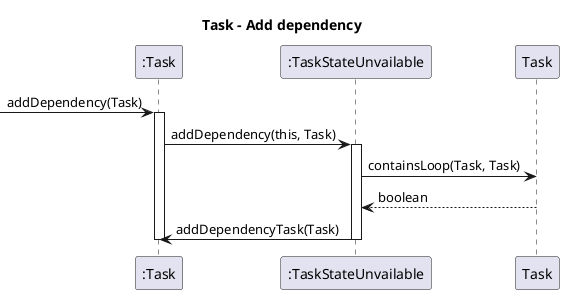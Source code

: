 @startuml

title "Task - Add dependency"

-> ":Task": addDependency(Task)
activate ":Task"
":Task" -> ":TaskStateUnvailable": addDependency(this, Task)
activate ":TaskStateUnvailable"
":TaskStateUnvailable" -> Task: containsLoop(Task, Task)
Task --> ":TaskStateUnvailable": boolean
":TaskStateUnvailable" -> ":Task": addDependencyTask(Task)
deactivate ":TaskStateUnvailable"
deactivate ":Task"

@enduml
